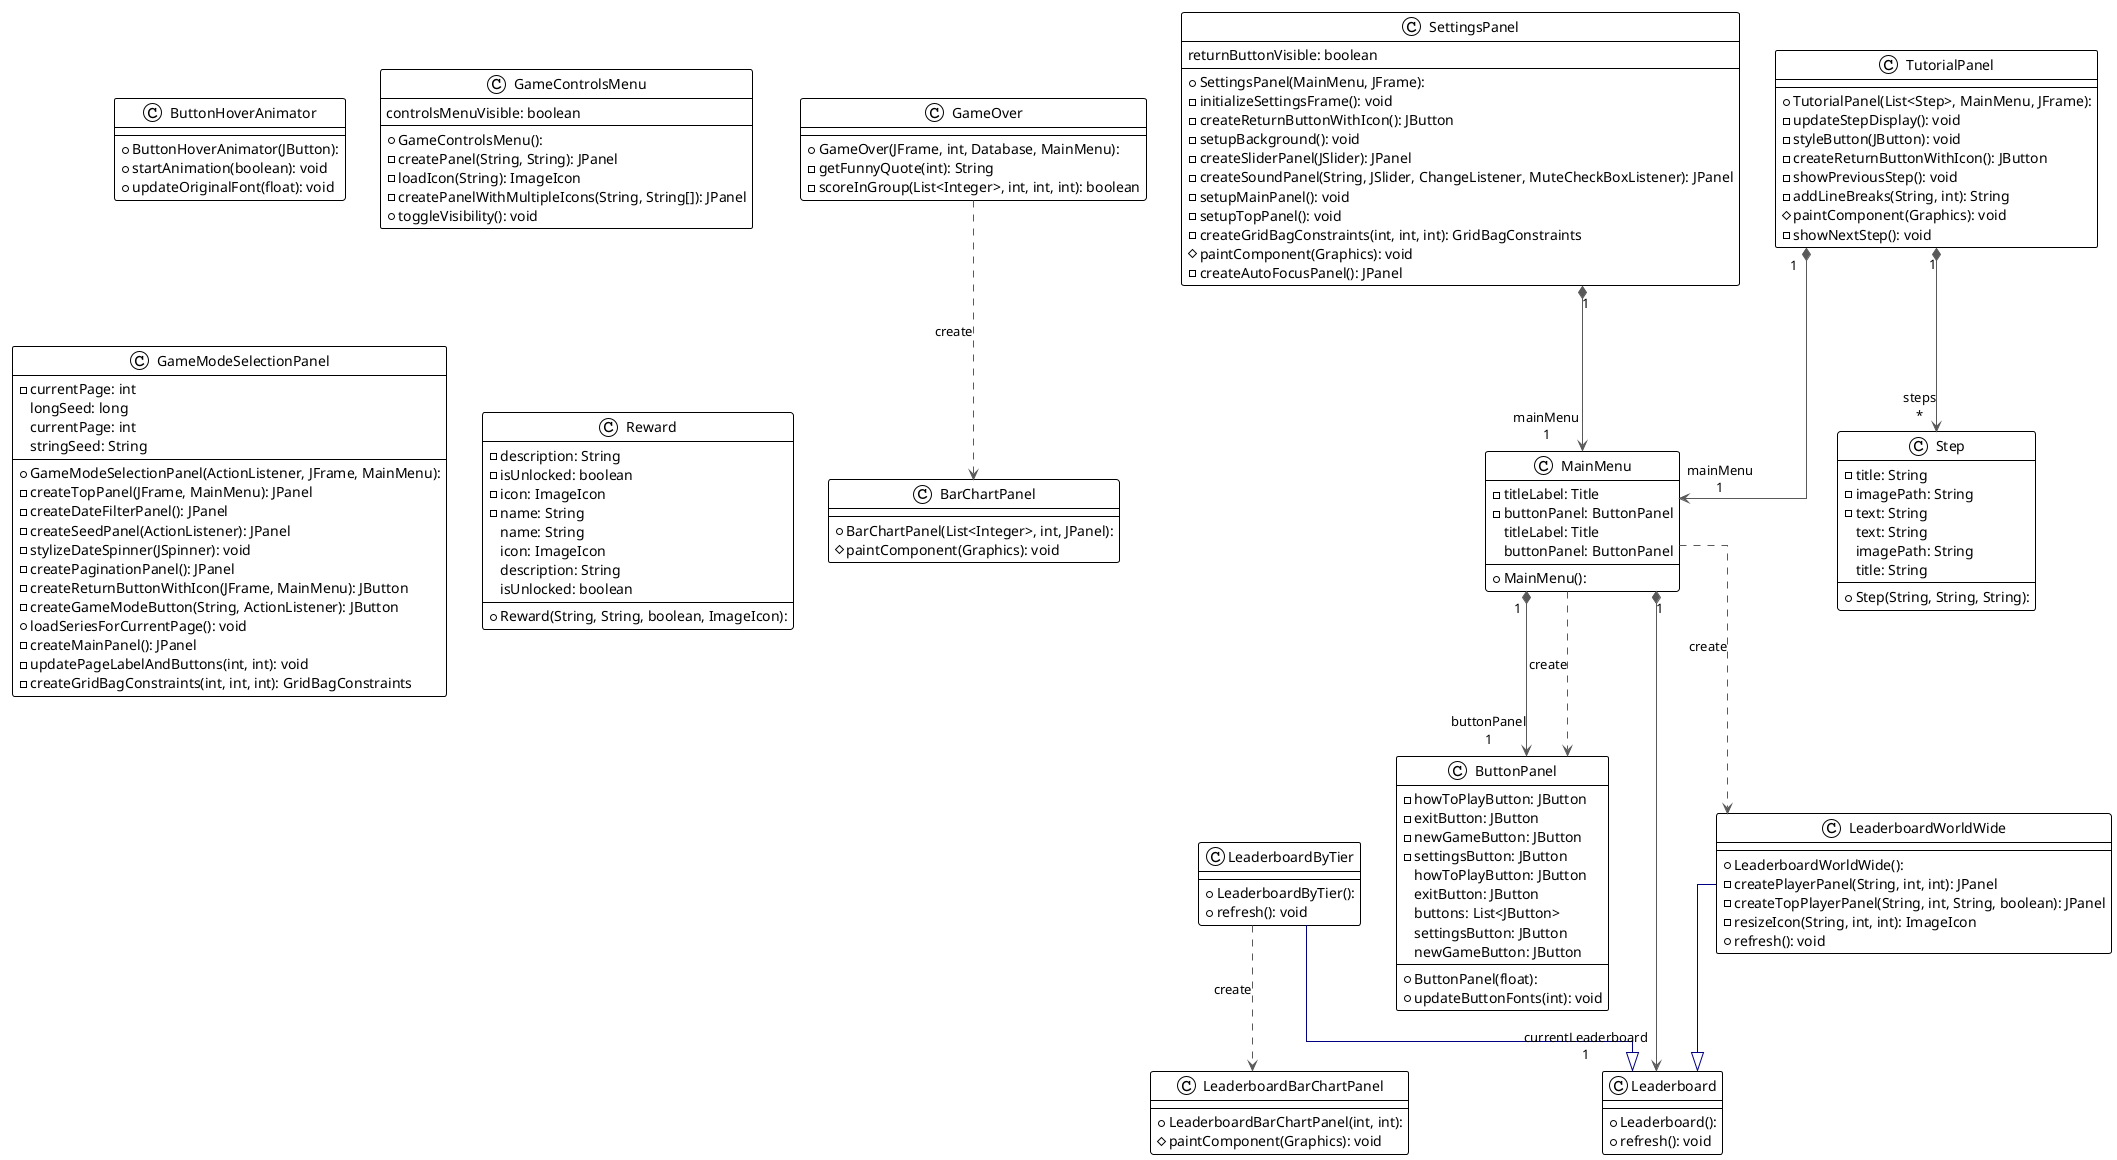 @startuml gui
!theme plain
top to bottom direction
skinparam linetype ortho

class BarChartPanel {
  + BarChartPanel(List<Integer>, int, JPanel): 
  # paintComponent(Graphics): void
}
class ButtonHoverAnimator {
  + ButtonHoverAnimator(JButton): 
  + startAnimation(boolean): void
  + updateOriginalFont(float): void
}
class ButtonPanel {
  + ButtonPanel(float): 
  - howToPlayButton: JButton
  - exitButton: JButton
  - newGameButton: JButton
  - settingsButton: JButton
  + updateButtonFonts(int): void
   howToPlayButton: JButton
   exitButton: JButton
   buttons: List<JButton>
   settingsButton: JButton
   newGameButton: JButton
}
class GameControlsMenu {
  + GameControlsMenu(): 
  - createPanel(String, String): JPanel
  - loadIcon(String): ImageIcon
  - createPanelWithMultipleIcons(String, String[]): JPanel
  + toggleVisibility(): void
   controlsMenuVisible: boolean
}
class GameModeSelectionPanel {
  + GameModeSelectionPanel(ActionListener, JFrame, MainMenu): 
  - currentPage: int
  - createTopPanel(JFrame, MainMenu): JPanel
  - createDateFilterPanel(): JPanel
  - createSeedPanel(ActionListener): JPanel
  - stylizeDateSpinner(JSpinner): void
  - createPaginationPanel(): JPanel
  - createReturnButtonWithIcon(JFrame, MainMenu): JButton
  - createGameModeButton(String, ActionListener): JButton
  + loadSeriesForCurrentPage(): void
  - createMainPanel(): JPanel
  - updatePageLabelAndButtons(int, int): void
  - createGridBagConstraints(int, int, int): GridBagConstraints
   longSeed: long
   currentPage: int
   stringSeed: String
}
class GameOver {
  + GameOver(JFrame, int, Database, MainMenu): 
  - getFunnyQuote(int): String
  - scoreInGroup(List<Integer>, int, int, int): boolean
}
class Leaderboard {
  + Leaderboard(): 
  + refresh(): void
}
class LeaderboardBarChartPanel {
  + LeaderboardBarChartPanel(int, int): 
  # paintComponent(Graphics): void
}
class LeaderboardByTier {
  + LeaderboardByTier(): 
  + refresh(): void
}
class LeaderboardWorldWide {
  + LeaderboardWorldWide(): 
  - createPlayerPanel(String, int, int): JPanel
  - createTopPlayerPanel(String, int, String, boolean): JPanel
  - resizeIcon(String, int, int): ImageIcon
  + refresh(): void
}
class MainMenu {
  + MainMenu(): 
  - titleLabel: Title
  - buttonPanel: ButtonPanel
   titleLabel: Title
   buttonPanel: ButtonPanel
}
class Reward {
  + Reward(String, String, boolean, ImageIcon): 
  - description: String
  - isUnlocked: boolean
  - icon: ImageIcon
  - name: String
   name: String
   icon: ImageIcon
   description: String
   isUnlocked: boolean
}
class SettingsPanel {
  + SettingsPanel(MainMenu, JFrame): 
  - initializeSettingsFrame(): void
  - createReturnButtonWithIcon(): JButton
  - setupBackground(): void
  - createSliderPanel(JSlider): JPanel
  - createSoundPanel(String, JSlider, ChangeListener, MuteCheckBoxListener): JPanel
  - setupMainPanel(): void
  - setupTopPanel(): void
  - createGridBagConstraints(int, int, int): GridBagConstraints
  # paintComponent(Graphics): void
  - createAutoFocusPanel(): JPanel
   returnButtonVisible: boolean
}
class Step {
  + Step(String, String, String): 
  - title: String
  - imagePath: String
  - text: String
   text: String
   imagePath: String
   title: String
}
class TutorialPanel {
  + TutorialPanel(List<Step>, MainMenu, JFrame): 
  - updateStepDisplay(): void
  - styleButton(JButton): void
  - createReturnButtonWithIcon(): JButton
  - showPreviousStep(): void
  - addLineBreaks(String, int): String
  # paintComponent(Graphics): void
  - showNextStep(): void
}

GameOver                  -[#595959,dashed]->  BarChartPanel            : "«create»"
LeaderboardByTier         -[#000082,plain]-^  Leaderboard              
LeaderboardByTier         -[#595959,dashed]->  LeaderboardBarChartPanel : "«create»"
LeaderboardWorldWide      -[#000082,plain]-^  Leaderboard              
MainMenu                 "1" *-[#595959,plain]-> "buttonPanel\n1" ButtonPanel              
MainMenu                  -[#595959,dashed]->  ButtonPanel              : "«create»"
MainMenu                 "1" *-[#595959,plain]-> "currentLeaderboard\n1" Leaderboard              
MainMenu                  -[#595959,dashed]->  LeaderboardWorldWide     : "«create»"
SettingsPanel            "1" *-[#595959,plain]-> "mainMenu\n1" MainMenu                 
TutorialPanel            "1" *-[#595959,plain]-> "mainMenu\n1" MainMenu                 
TutorialPanel            "1" *-[#595959,plain]-> "steps\n*" Step
@enduml